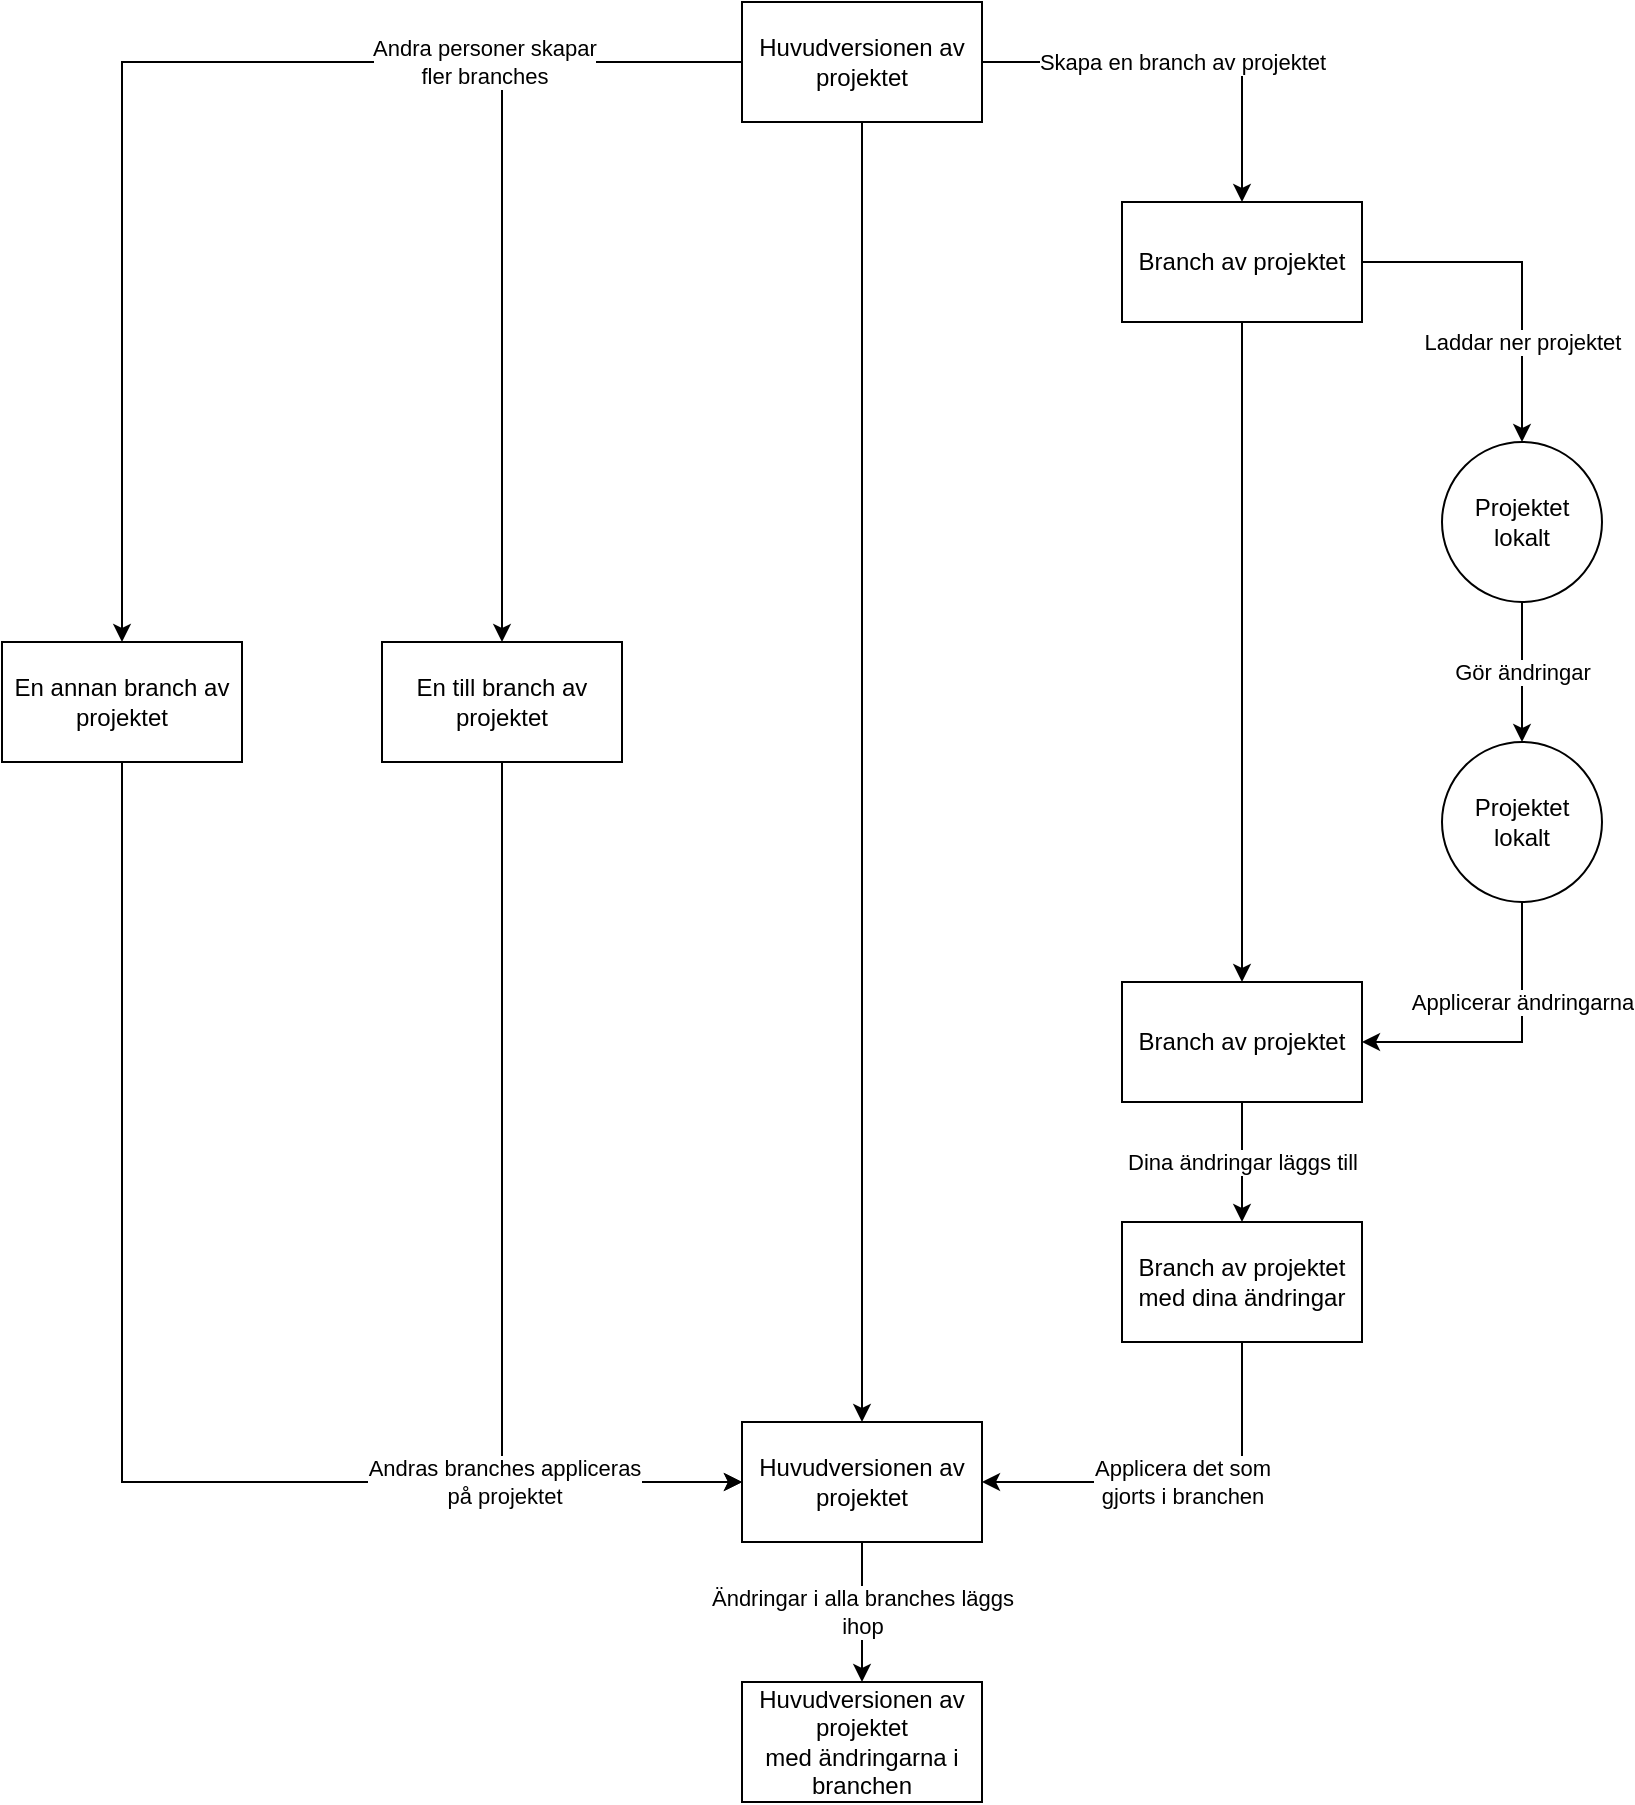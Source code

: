 <mxfile version="15.0.4" type="device"><diagram id="QOdyOtNGF9OKhggMZ-6Y" name="Page-1"><mxGraphModel dx="1673" dy="918" grid="1" gridSize="10" guides="1" tooltips="1" connect="1" arrows="1" fold="1" page="1" pageScale="1" pageWidth="1100" pageHeight="850" math="0" shadow="0"><root><mxCell id="0"/><mxCell id="1" parent="0"/><mxCell id="Hk_enHtwZx9rLZQyxSyN-3" value="Laddar ner projektet" style="edgeStyle=orthogonalEdgeStyle;rounded=0;orthogonalLoop=1;jettySize=auto;html=1;" edge="1" parent="1" source="Hk_enHtwZx9rLZQyxSyN-1" target="Hk_enHtwZx9rLZQyxSyN-2"><mxGeometry x="0.412" relative="1" as="geometry"><Array as="points"><mxPoint x="790" y="170"/></Array><mxPoint as="offset"/></mxGeometry></mxCell><mxCell id="Hk_enHtwZx9rLZQyxSyN-7" style="edgeStyle=orthogonalEdgeStyle;rounded=0;orthogonalLoop=1;jettySize=auto;html=1;exitX=0.5;exitY=1;exitDx=0;exitDy=0;entryX=0.5;entryY=0;entryDx=0;entryDy=0;" edge="1" parent="1" source="Hk_enHtwZx9rLZQyxSyN-1" target="Hk_enHtwZx9rLZQyxSyN-6"><mxGeometry relative="1" as="geometry"/></mxCell><mxCell id="Hk_enHtwZx9rLZQyxSyN-1" value="Branch av projektet" style="rounded=0;whiteSpace=wrap;html=1;" vertex="1" parent="1"><mxGeometry x="590" y="140" width="120" height="60" as="geometry"/></mxCell><mxCell id="Hk_enHtwZx9rLZQyxSyN-5" value="Gör ändringar" style="edgeStyle=orthogonalEdgeStyle;rounded=0;orthogonalLoop=1;jettySize=auto;html=1;" edge="1" parent="1" source="Hk_enHtwZx9rLZQyxSyN-2" target="Hk_enHtwZx9rLZQyxSyN-4"><mxGeometry relative="1" as="geometry"/></mxCell><mxCell id="Hk_enHtwZx9rLZQyxSyN-2" value="Projektet lokalt" style="ellipse;whiteSpace=wrap;html=1;aspect=fixed;" vertex="1" parent="1"><mxGeometry x="750" y="260" width="80" height="80" as="geometry"/></mxCell><mxCell id="Hk_enHtwZx9rLZQyxSyN-8" value="Applicerar ändringarna" style="edgeStyle=orthogonalEdgeStyle;rounded=0;orthogonalLoop=1;jettySize=auto;html=1;entryX=1;entryY=0.5;entryDx=0;entryDy=0;" edge="1" parent="1" source="Hk_enHtwZx9rLZQyxSyN-4" target="Hk_enHtwZx9rLZQyxSyN-6"><mxGeometry x="-0.333" relative="1" as="geometry"><Array as="points"><mxPoint x="790" y="560"/></Array><mxPoint as="offset"/></mxGeometry></mxCell><mxCell id="Hk_enHtwZx9rLZQyxSyN-4" value="Projektet lokalt" style="ellipse;whiteSpace=wrap;html=1;aspect=fixed;" vertex="1" parent="1"><mxGeometry x="750" y="410" width="80" height="80" as="geometry"/></mxCell><mxCell id="Hk_enHtwZx9rLZQyxSyN-10" value="Dina ändringar läggs till" style="edgeStyle=orthogonalEdgeStyle;rounded=0;orthogonalLoop=1;jettySize=auto;html=1;exitX=0.5;exitY=1;exitDx=0;exitDy=0;" edge="1" parent="1" source="Hk_enHtwZx9rLZQyxSyN-6" target="Hk_enHtwZx9rLZQyxSyN-9"><mxGeometry relative="1" as="geometry"/></mxCell><mxCell id="Hk_enHtwZx9rLZQyxSyN-6" value="Branch av projektet" style="rounded=0;whiteSpace=wrap;html=1;" vertex="1" parent="1"><mxGeometry x="590" y="530" width="120" height="60" as="geometry"/></mxCell><mxCell id="Hk_enHtwZx9rLZQyxSyN-15" value="Applicera det som&lt;br&gt;gjorts i branchen" style="edgeStyle=orthogonalEdgeStyle;rounded=0;orthogonalLoop=1;jettySize=auto;html=1;entryX=1;entryY=0.5;entryDx=0;entryDy=0;" edge="1" parent="1" source="Hk_enHtwZx9rLZQyxSyN-9" target="Hk_enHtwZx9rLZQyxSyN-13"><mxGeometry relative="1" as="geometry"><Array as="points"><mxPoint x="650" y="780"/></Array></mxGeometry></mxCell><mxCell id="Hk_enHtwZx9rLZQyxSyN-9" value="Branch av projektet&lt;br&gt;med dina ändringar" style="rounded=0;whiteSpace=wrap;html=1;" vertex="1" parent="1"><mxGeometry x="590" y="650" width="120" height="60" as="geometry"/></mxCell><mxCell id="Hk_enHtwZx9rLZQyxSyN-12" value="Skapa en branch av projektet" style="edgeStyle=orthogonalEdgeStyle;rounded=0;orthogonalLoop=1;jettySize=auto;html=1;entryX=0.5;entryY=0;entryDx=0;entryDy=0;" edge="1" parent="1" source="Hk_enHtwZx9rLZQyxSyN-11" target="Hk_enHtwZx9rLZQyxSyN-1"><mxGeometry relative="1" as="geometry"/></mxCell><mxCell id="Hk_enHtwZx9rLZQyxSyN-14" style="edgeStyle=orthogonalEdgeStyle;rounded=0;orthogonalLoop=1;jettySize=auto;html=1;entryX=0.5;entryY=0;entryDx=0;entryDy=0;" edge="1" parent="1" source="Hk_enHtwZx9rLZQyxSyN-11" target="Hk_enHtwZx9rLZQyxSyN-13"><mxGeometry relative="1" as="geometry"/></mxCell><mxCell id="Hk_enHtwZx9rLZQyxSyN-20" style="edgeStyle=orthogonalEdgeStyle;rounded=0;orthogonalLoop=1;jettySize=auto;html=1;entryX=0.5;entryY=0;entryDx=0;entryDy=0;" edge="1" parent="1" source="Hk_enHtwZx9rLZQyxSyN-11" target="Hk_enHtwZx9rLZQyxSyN-18"><mxGeometry relative="1" as="geometry"/></mxCell><mxCell id="Hk_enHtwZx9rLZQyxSyN-21" value="&lt;div&gt;Andra personer skapar&lt;/div&gt;&lt;div&gt;fler branches&lt;br&gt;&lt;/div&gt;" style="edgeStyle=orthogonalEdgeStyle;rounded=0;orthogonalLoop=1;jettySize=auto;html=1;entryX=0.5;entryY=0;entryDx=0;entryDy=0;" edge="1" parent="1" source="Hk_enHtwZx9rLZQyxSyN-11" target="Hk_enHtwZx9rLZQyxSyN-19"><mxGeometry x="-0.567" relative="1" as="geometry"><mxPoint x="1" as="offset"/></mxGeometry></mxCell><mxCell id="Hk_enHtwZx9rLZQyxSyN-11" value="Huvudversionen av projektet" style="rounded=0;whiteSpace=wrap;html=1;" vertex="1" parent="1"><mxGeometry x="400" y="40" width="120" height="60" as="geometry"/></mxCell><mxCell id="Hk_enHtwZx9rLZQyxSyN-17" value="Ändringar i alla branches läggs&lt;br&gt;ihop" style="edgeStyle=orthogonalEdgeStyle;rounded=0;orthogonalLoop=1;jettySize=auto;html=1;entryX=0.5;entryY=0;entryDx=0;entryDy=0;" edge="1" parent="1" source="Hk_enHtwZx9rLZQyxSyN-13" target="Hk_enHtwZx9rLZQyxSyN-16"><mxGeometry relative="1" as="geometry"/></mxCell><mxCell id="Hk_enHtwZx9rLZQyxSyN-13" value="Huvudversionen av projektet" style="rounded=0;whiteSpace=wrap;html=1;" vertex="1" parent="1"><mxGeometry x="400" y="750" width="120" height="60" as="geometry"/></mxCell><mxCell id="Hk_enHtwZx9rLZQyxSyN-16" value="&lt;div&gt;Huvudversionen av projektet&lt;/div&gt;&lt;div&gt;med ändringarna i branchen&lt;br&gt;&lt;/div&gt;" style="rounded=0;whiteSpace=wrap;html=1;" vertex="1" parent="1"><mxGeometry x="400" y="880" width="120" height="60" as="geometry"/></mxCell><mxCell id="Hk_enHtwZx9rLZQyxSyN-22" style="edgeStyle=orthogonalEdgeStyle;rounded=0;orthogonalLoop=1;jettySize=auto;html=1;entryX=0;entryY=0.5;entryDx=0;entryDy=0;" edge="1" parent="1" source="Hk_enHtwZx9rLZQyxSyN-18" target="Hk_enHtwZx9rLZQyxSyN-13"><mxGeometry relative="1" as="geometry"><Array as="points"><mxPoint x="280" y="780"/></Array></mxGeometry></mxCell><mxCell id="Hk_enHtwZx9rLZQyxSyN-18" value="En till branch av projektet" style="rounded=0;whiteSpace=wrap;html=1;" vertex="1" parent="1"><mxGeometry x="220" y="360" width="120" height="60" as="geometry"/></mxCell><mxCell id="Hk_enHtwZx9rLZQyxSyN-25" value="Andras branches appliceras&lt;br&gt;på projektet" style="edgeStyle=orthogonalEdgeStyle;rounded=0;orthogonalLoop=1;jettySize=auto;html=1;entryX=0;entryY=0.5;entryDx=0;entryDy=0;" edge="1" parent="1" source="Hk_enHtwZx9rLZQyxSyN-19" target="Hk_enHtwZx9rLZQyxSyN-13"><mxGeometry x="0.642" relative="1" as="geometry"><Array as="points"><mxPoint x="90" y="780"/></Array><mxPoint x="1" as="offset"/></mxGeometry></mxCell><mxCell id="Hk_enHtwZx9rLZQyxSyN-19" value="En annan branch av projektet" style="rounded=0;whiteSpace=wrap;html=1;" vertex="1" parent="1"><mxGeometry x="30" y="360" width="120" height="60" as="geometry"/></mxCell></root></mxGraphModel></diagram></mxfile>